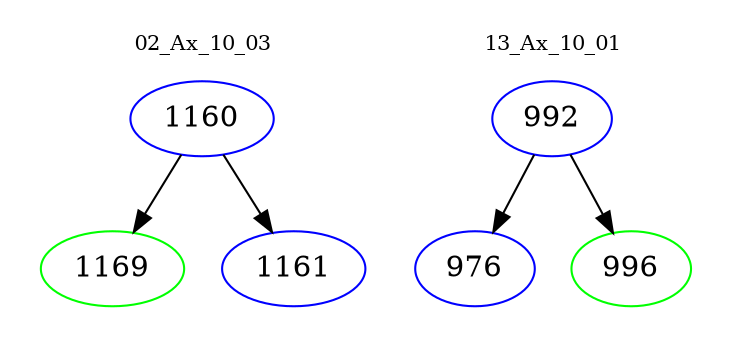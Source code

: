 digraph{
subgraph cluster_0 {
color = white
label = "02_Ax_10_03";
fontsize=10;
T0_1160 [label="1160", color="blue"]
T0_1160 -> T0_1169 [color="black"]
T0_1169 [label="1169", color="green"]
T0_1160 -> T0_1161 [color="black"]
T0_1161 [label="1161", color="blue"]
}
subgraph cluster_1 {
color = white
label = "13_Ax_10_01";
fontsize=10;
T1_992 [label="992", color="blue"]
T1_992 -> T1_976 [color="black"]
T1_976 [label="976", color="blue"]
T1_992 -> T1_996 [color="black"]
T1_996 [label="996", color="green"]
}
}
